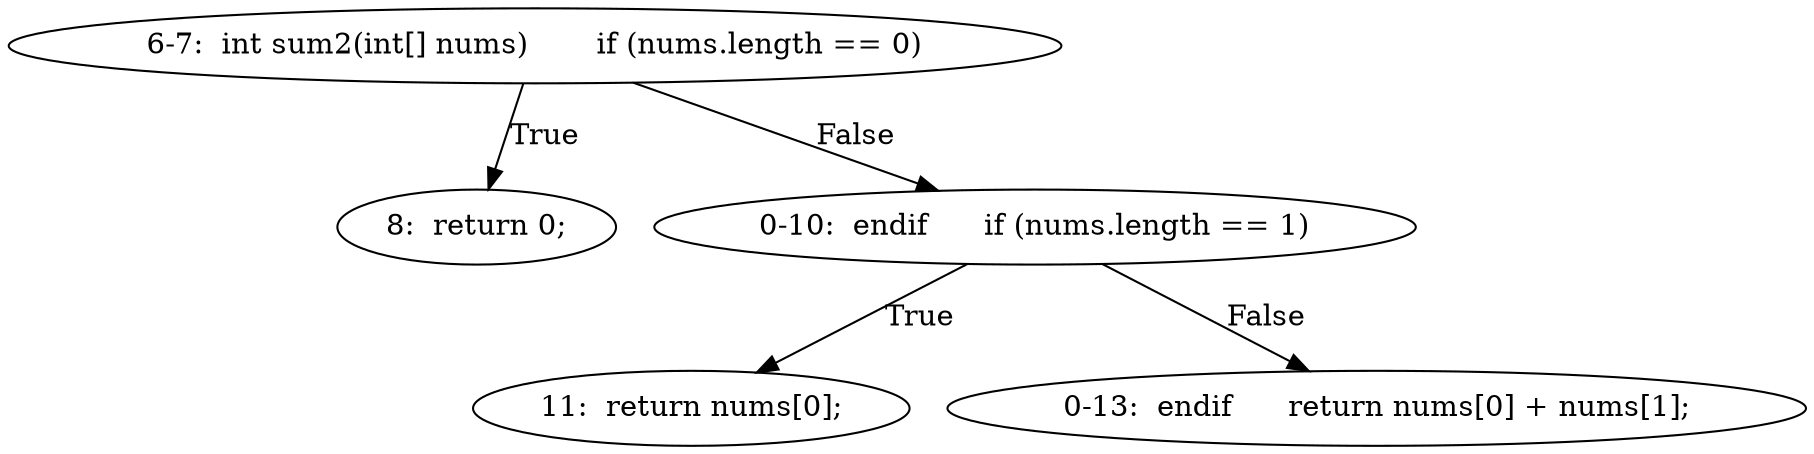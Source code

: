 digraph result_test { 
// graph-vertices
  a1  [label="6-7:  int sum2(int[] nums)	if (nums.length == 0)"]; 
  2  [label="8:  return 0;"]; 
  a2  [label="0-10:  endif	if (nums.length == 1)"]; 
  5  [label="11:  return nums[0];"]; 
  a3  [label="0-13:  endif	return nums[0] + nums[1];"]; 
// graph-edges
  a1 -> 2  [label="True"]; 
  a1 -> a2  [label="False"]; 
  a2 -> 5  [label="True"]; 
  a2 -> a3  [label="False"]; 
}